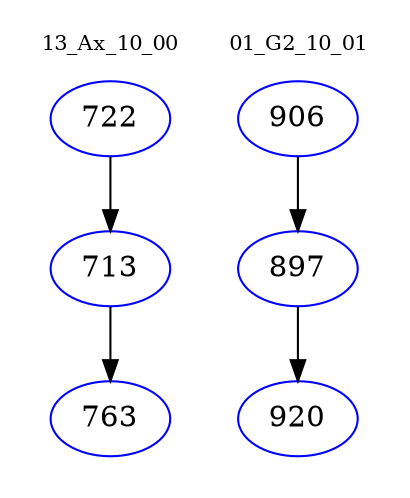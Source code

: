digraph{
subgraph cluster_0 {
color = white
label = "13_Ax_10_00";
fontsize=10;
T0_722 [label="722", color="blue"]
T0_722 -> T0_713 [color="black"]
T0_713 [label="713", color="blue"]
T0_713 -> T0_763 [color="black"]
T0_763 [label="763", color="blue"]
}
subgraph cluster_1 {
color = white
label = "01_G2_10_01";
fontsize=10;
T1_906 [label="906", color="blue"]
T1_906 -> T1_897 [color="black"]
T1_897 [label="897", color="blue"]
T1_897 -> T1_920 [color="black"]
T1_920 [label="920", color="blue"]
}
}
